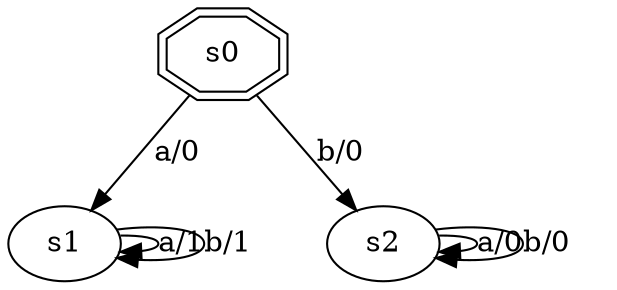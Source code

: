 digraph test_14 {
    s0 -> s1 [label="a/0"];
    s0 -> s2 [label="b/0"];
    s1 -> s1 [label="a/1"];
    s1 -> s1 [label="b/1"];
    s2 -> s2 [label="a/0"];
    s2 -> s2 [label="b/0"];
    s0 [shape=doubleoctagon];
}
